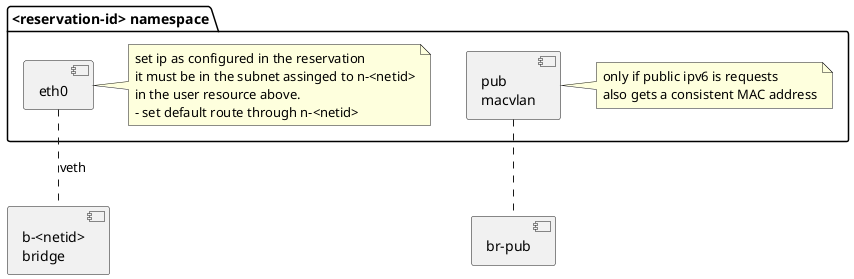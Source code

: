 @startuml

component "br-pub" as public
component "b-<netid>\nbridge" as bridge
package "<reservation-id> namespace" {
    component eth0 as eth
    note right of eth
        set ip as configured in the reservation
        it must be in the subnet assinged to n-<netid>
        in the user resource above.
        - set default route through n-<netid>
    end note
    eth .. bridge: veth

    component [pub\nmacvlan] as pub
    pub .. public

    note right of pub
    only if public ipv6 is requests
    also gets a consistent MAC address
    end note
}
@enduml
